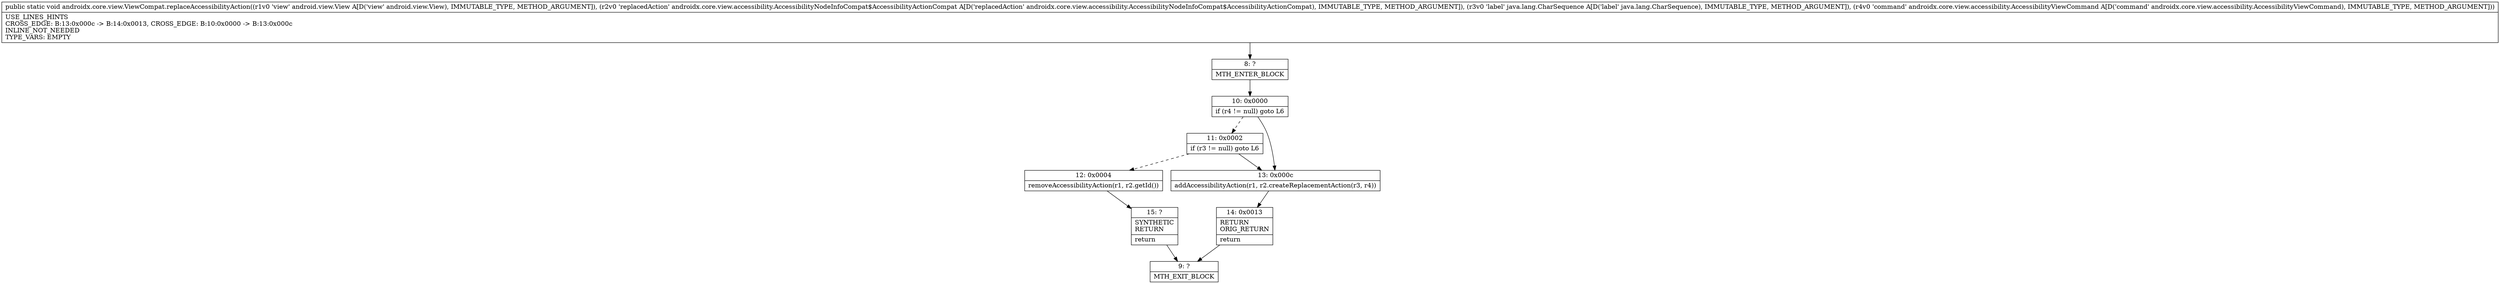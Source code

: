 digraph "CFG forandroidx.core.view.ViewCompat.replaceAccessibilityAction(Landroid\/view\/View;Landroidx\/core\/view\/accessibility\/AccessibilityNodeInfoCompat$AccessibilityActionCompat;Ljava\/lang\/CharSequence;Landroidx\/core\/view\/accessibility\/AccessibilityViewCommand;)V" {
Node_8 [shape=record,label="{8\:\ ?|MTH_ENTER_BLOCK\l}"];
Node_10 [shape=record,label="{10\:\ 0x0000|if (r4 != null) goto L6\l}"];
Node_11 [shape=record,label="{11\:\ 0x0002|if (r3 != null) goto L6\l}"];
Node_12 [shape=record,label="{12\:\ 0x0004|removeAccessibilityAction(r1, r2.getId())\l}"];
Node_15 [shape=record,label="{15\:\ ?|SYNTHETIC\lRETURN\l|return\l}"];
Node_9 [shape=record,label="{9\:\ ?|MTH_EXIT_BLOCK\l}"];
Node_13 [shape=record,label="{13\:\ 0x000c|addAccessibilityAction(r1, r2.createReplacementAction(r3, r4))\l}"];
Node_14 [shape=record,label="{14\:\ 0x0013|RETURN\lORIG_RETURN\l|return\l}"];
MethodNode[shape=record,label="{public static void androidx.core.view.ViewCompat.replaceAccessibilityAction((r1v0 'view' android.view.View A[D('view' android.view.View), IMMUTABLE_TYPE, METHOD_ARGUMENT]), (r2v0 'replacedAction' androidx.core.view.accessibility.AccessibilityNodeInfoCompat$AccessibilityActionCompat A[D('replacedAction' androidx.core.view.accessibility.AccessibilityNodeInfoCompat$AccessibilityActionCompat), IMMUTABLE_TYPE, METHOD_ARGUMENT]), (r3v0 'label' java.lang.CharSequence A[D('label' java.lang.CharSequence), IMMUTABLE_TYPE, METHOD_ARGUMENT]), (r4v0 'command' androidx.core.view.accessibility.AccessibilityViewCommand A[D('command' androidx.core.view.accessibility.AccessibilityViewCommand), IMMUTABLE_TYPE, METHOD_ARGUMENT]))  | USE_LINES_HINTS\lCROSS_EDGE: B:13:0x000c \-\> B:14:0x0013, CROSS_EDGE: B:10:0x0000 \-\> B:13:0x000c\lINLINE_NOT_NEEDED\lTYPE_VARS: EMPTY\l}"];
MethodNode -> Node_8;Node_8 -> Node_10;
Node_10 -> Node_11[style=dashed];
Node_10 -> Node_13;
Node_11 -> Node_12[style=dashed];
Node_11 -> Node_13;
Node_12 -> Node_15;
Node_15 -> Node_9;
Node_13 -> Node_14;
Node_14 -> Node_9;
}

